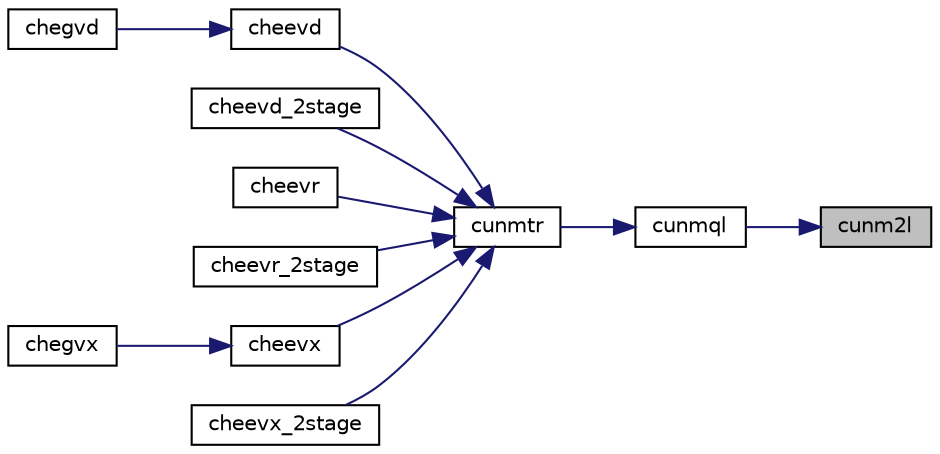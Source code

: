 digraph "cunm2l"
{
 // LATEX_PDF_SIZE
  edge [fontname="Helvetica",fontsize="10",labelfontname="Helvetica",labelfontsize="10"];
  node [fontname="Helvetica",fontsize="10",shape=record];
  rankdir="RL";
  Node1 [label="cunm2l",height=0.2,width=0.4,color="black", fillcolor="grey75", style="filled", fontcolor="black",tooltip="CUNM2L multiplies a general matrix by the unitary matrix from a QL factorization determined by cgeqlf..."];
  Node1 -> Node2 [dir="back",color="midnightblue",fontsize="10",style="solid",fontname="Helvetica"];
  Node2 [label="cunmql",height=0.2,width=0.4,color="black", fillcolor="white", style="filled",URL="$cunmql_8f.html#a6ac6eb7e04954239f3cb913580c06737",tooltip="CUNMQL"];
  Node2 -> Node3 [dir="back",color="midnightblue",fontsize="10",style="solid",fontname="Helvetica"];
  Node3 [label="cunmtr",height=0.2,width=0.4,color="black", fillcolor="white", style="filled",URL="$cunmtr_8f.html#a36a5a04844fe7abfa31d9b748b842174",tooltip="CUNMTR"];
  Node3 -> Node4 [dir="back",color="midnightblue",fontsize="10",style="solid",fontname="Helvetica"];
  Node4 [label="cheevd",height=0.2,width=0.4,color="black", fillcolor="white", style="filled",URL="$cheevd_8f.html#a6084b0819f9642f0db26257e8a3ebd42",tooltip="CHEEVD computes the eigenvalues and, optionally, the left and/or right eigenvectors for HE matrices"];
  Node4 -> Node5 [dir="back",color="midnightblue",fontsize="10",style="solid",fontname="Helvetica"];
  Node5 [label="chegvd",height=0.2,width=0.4,color="black", fillcolor="white", style="filled",URL="$chegvd_8f.html#a28ad734cb8f4deb96ba59c568cf3389e",tooltip="CHEGVD"];
  Node3 -> Node6 [dir="back",color="midnightblue",fontsize="10",style="solid",fontname="Helvetica"];
  Node6 [label="cheevd_2stage",height=0.2,width=0.4,color="black", fillcolor="white", style="filled",URL="$cheevd__2stage_8f.html#a7d77c89933d557e7131ebb6474e2a3c0",tooltip="CHEEVD_2STAGE computes the eigenvalues and, optionally, the left and/or right eigenvectors for HE mat..."];
  Node3 -> Node7 [dir="back",color="midnightblue",fontsize="10",style="solid",fontname="Helvetica"];
  Node7 [label="cheevr",height=0.2,width=0.4,color="black", fillcolor="white", style="filled",URL="$cheevr_8f.html#ac02f8a55f35ec7767a36b5a9f3ebb0d8",tooltip="CHEEVR computes the eigenvalues and, optionally, the left and/or right eigenvectors for HE matrices"];
  Node3 -> Node8 [dir="back",color="midnightblue",fontsize="10",style="solid",fontname="Helvetica"];
  Node8 [label="cheevr_2stage",height=0.2,width=0.4,color="black", fillcolor="white", style="filled",URL="$cheevr__2stage_8f.html#a378c442e3a5e9ef21a80e3c26c5b4050",tooltip="CHEEVR_2STAGE computes the eigenvalues and, optionally, the left and/or right eigenvectors for HE mat..."];
  Node3 -> Node9 [dir="back",color="midnightblue",fontsize="10",style="solid",fontname="Helvetica"];
  Node9 [label="cheevx",height=0.2,width=0.4,color="black", fillcolor="white", style="filled",URL="$cheevx_8f.html#a9f7c713a0119e777afe726e54feb6ef7",tooltip="CHEEVX computes the eigenvalues and, optionally, the left and/or right eigenvectors for HE matrices"];
  Node9 -> Node10 [dir="back",color="midnightblue",fontsize="10",style="solid",fontname="Helvetica"];
  Node10 [label="chegvx",height=0.2,width=0.4,color="black", fillcolor="white", style="filled",URL="$chegvx_8f.html#ad5f5ddf0eee1402d59fc1017de0fc291",tooltip="CHEGVX"];
  Node3 -> Node11 [dir="back",color="midnightblue",fontsize="10",style="solid",fontname="Helvetica"];
  Node11 [label="cheevx_2stage",height=0.2,width=0.4,color="black", fillcolor="white", style="filled",URL="$cheevx__2stage_8f.html#a1279b26b80d88a050ab7b88b7f578b09",tooltip="CHEEVX_2STAGE computes the eigenvalues and, optionally, the left and/or right eigenvectors for HE mat..."];
}
